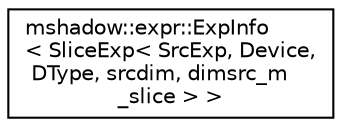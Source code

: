 digraph "Graphical Class Hierarchy"
{
 // LATEX_PDF_SIZE
  edge [fontname="Helvetica",fontsize="10",labelfontname="Helvetica",labelfontsize="10"];
  node [fontname="Helvetica",fontsize="10",shape=record];
  rankdir="LR";
  Node0 [label="mshadow::expr::ExpInfo\l\< SliceExp\< SrcExp, Device,\l DType, srcdim, dimsrc_m\l_slice \> \>",height=0.2,width=0.4,color="black", fillcolor="white", style="filled",URL="$structmshadow_1_1expr_1_1ExpInfo_3_01SliceExp_3_01SrcExp_00_01Device_00_01DType_00_01srcdim_00_01dimsrc__m__slice_01_4_01_4.html",tooltip=" "];
}
